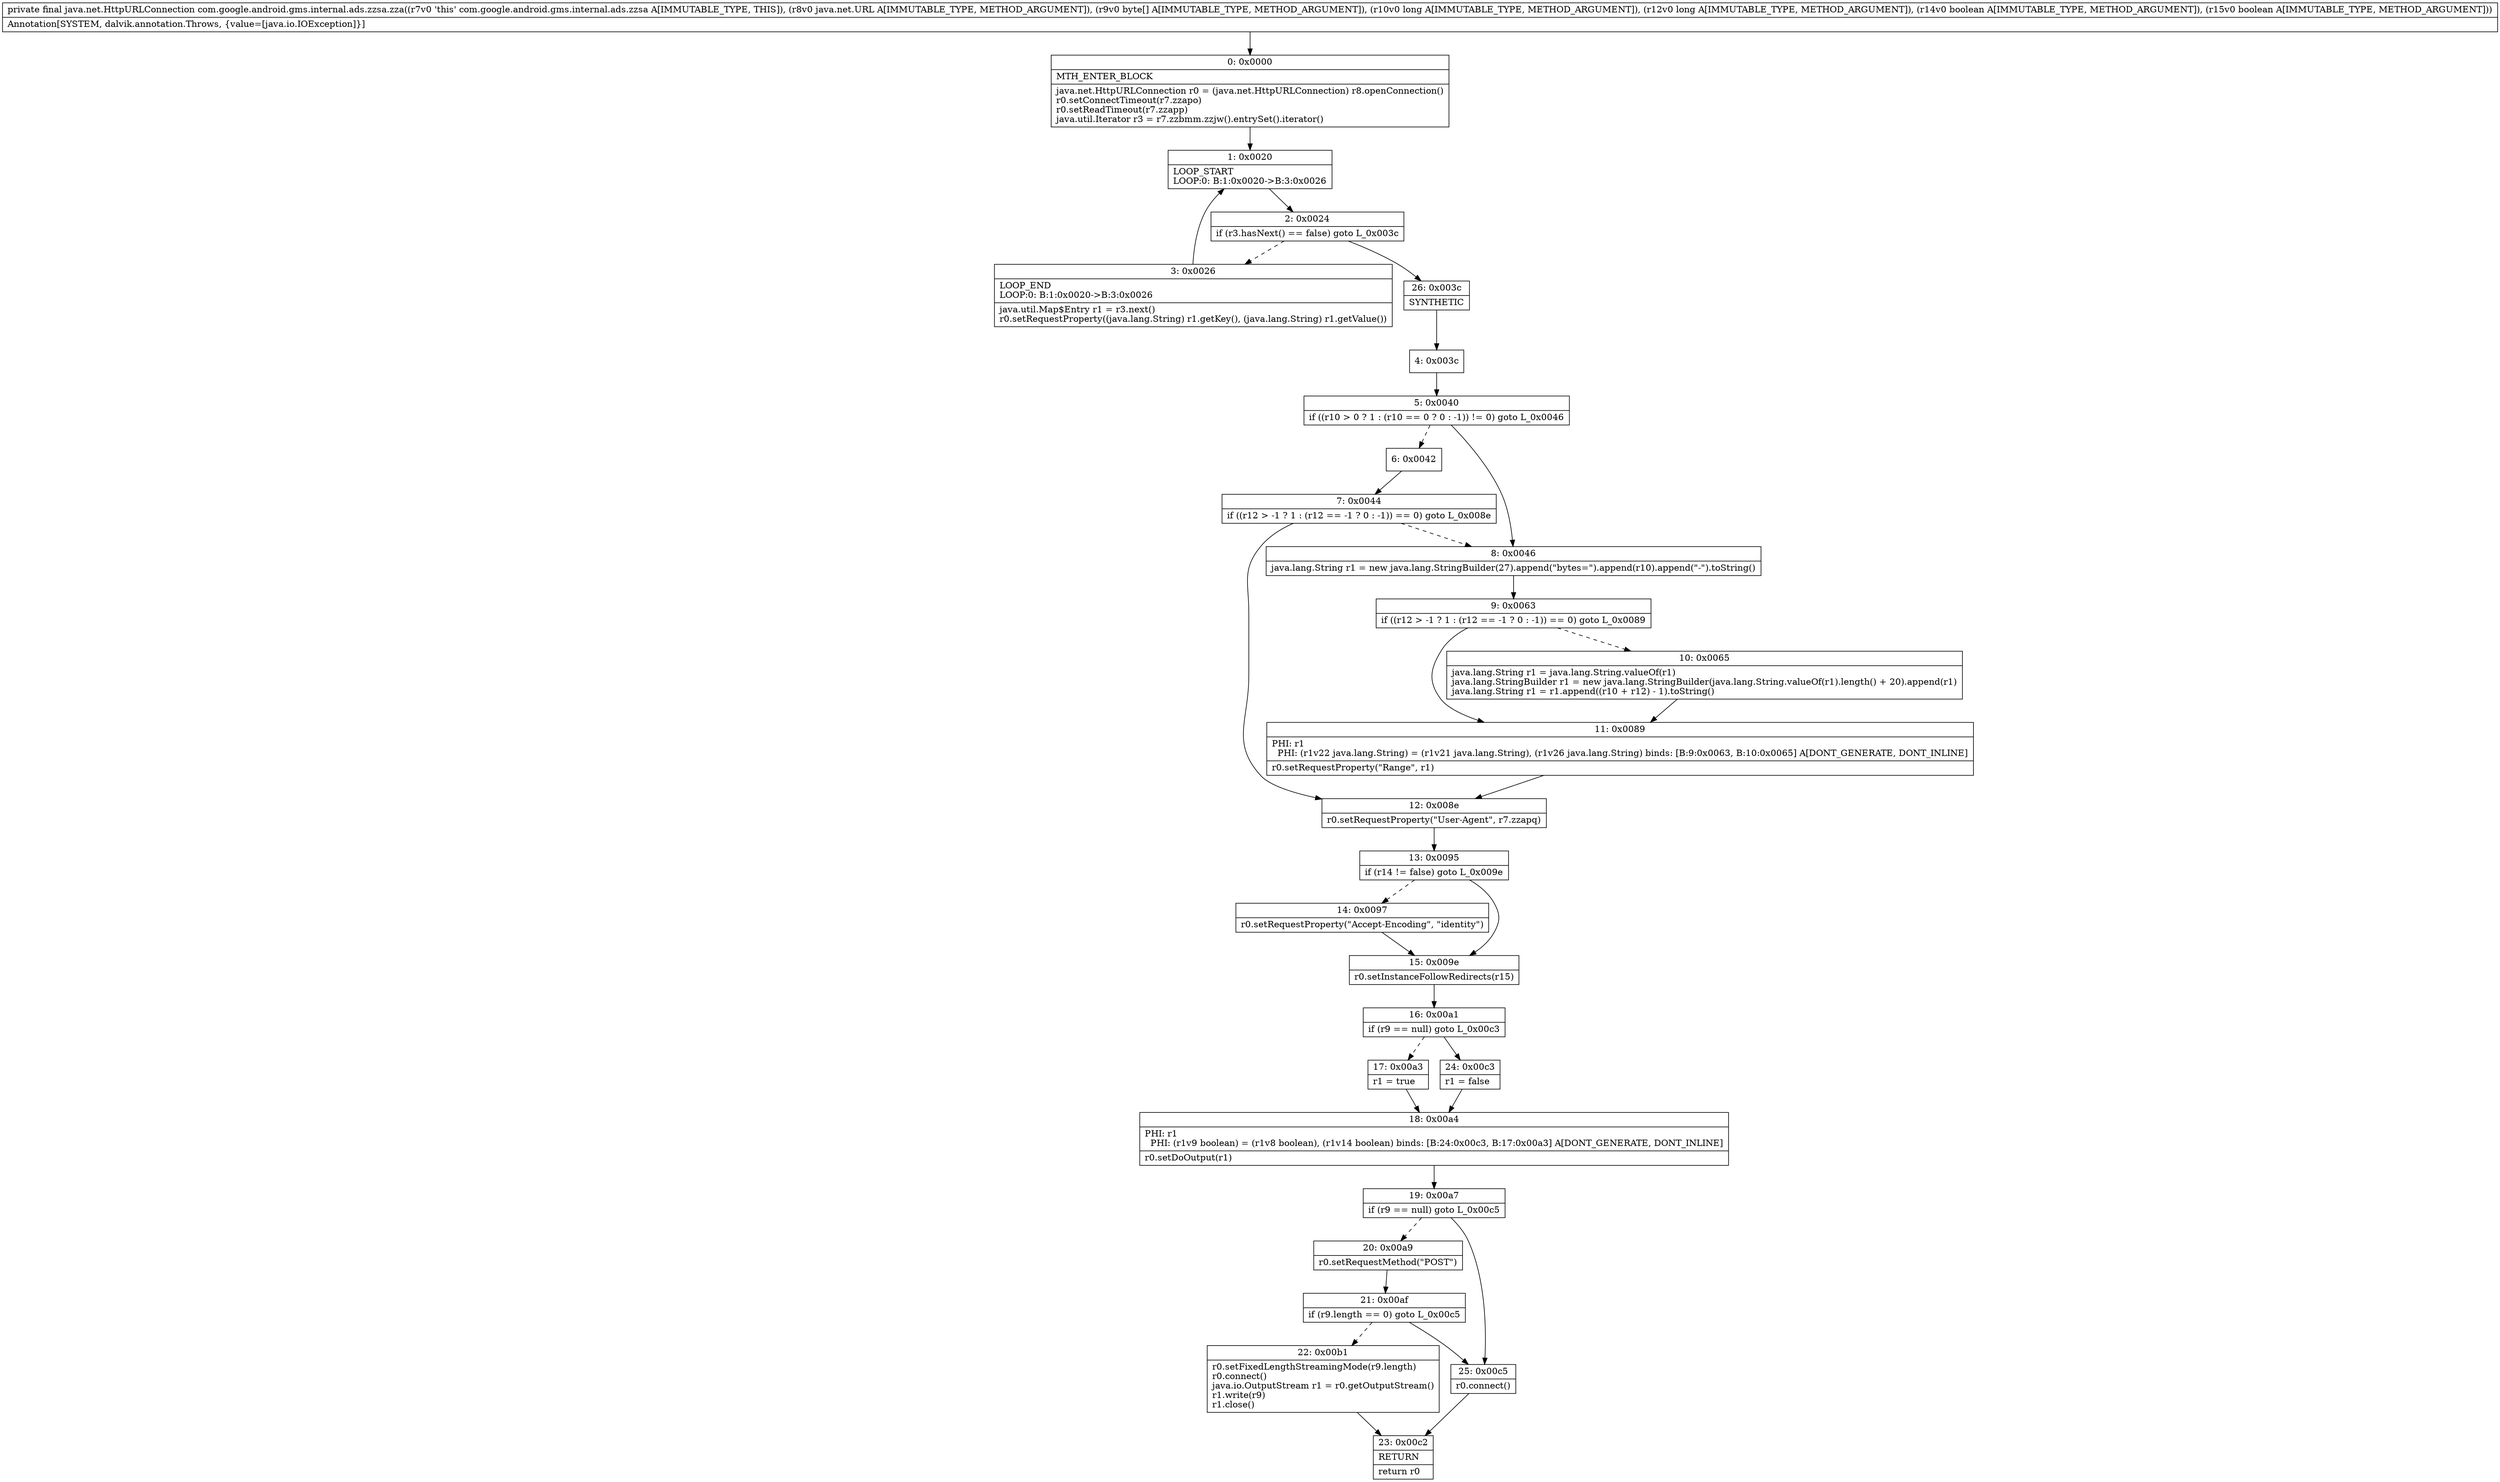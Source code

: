 digraph "CFG forcom.google.android.gms.internal.ads.zzsa.zza(Ljava\/net\/URL;[BJJZZ)Ljava\/net\/HttpURLConnection;" {
Node_0 [shape=record,label="{0\:\ 0x0000|MTH_ENTER_BLOCK\l|java.net.HttpURLConnection r0 = (java.net.HttpURLConnection) r8.openConnection()\lr0.setConnectTimeout(r7.zzapo)\lr0.setReadTimeout(r7.zzapp)\ljava.util.Iterator r3 = r7.zzbmm.zzjw().entrySet().iterator()\l}"];
Node_1 [shape=record,label="{1\:\ 0x0020|LOOP_START\lLOOP:0: B:1:0x0020\-\>B:3:0x0026\l}"];
Node_2 [shape=record,label="{2\:\ 0x0024|if (r3.hasNext() == false) goto L_0x003c\l}"];
Node_3 [shape=record,label="{3\:\ 0x0026|LOOP_END\lLOOP:0: B:1:0x0020\-\>B:3:0x0026\l|java.util.Map$Entry r1 = r3.next()\lr0.setRequestProperty((java.lang.String) r1.getKey(), (java.lang.String) r1.getValue())\l}"];
Node_4 [shape=record,label="{4\:\ 0x003c}"];
Node_5 [shape=record,label="{5\:\ 0x0040|if ((r10 \> 0 ? 1 : (r10 == 0 ? 0 : \-1)) != 0) goto L_0x0046\l}"];
Node_6 [shape=record,label="{6\:\ 0x0042}"];
Node_7 [shape=record,label="{7\:\ 0x0044|if ((r12 \> \-1 ? 1 : (r12 == \-1 ? 0 : \-1)) == 0) goto L_0x008e\l}"];
Node_8 [shape=record,label="{8\:\ 0x0046|java.lang.String r1 = new java.lang.StringBuilder(27).append(\"bytes=\").append(r10).append(\"\-\").toString()\l}"];
Node_9 [shape=record,label="{9\:\ 0x0063|if ((r12 \> \-1 ? 1 : (r12 == \-1 ? 0 : \-1)) == 0) goto L_0x0089\l}"];
Node_10 [shape=record,label="{10\:\ 0x0065|java.lang.String r1 = java.lang.String.valueOf(r1)\ljava.lang.StringBuilder r1 = new java.lang.StringBuilder(java.lang.String.valueOf(r1).length() + 20).append(r1)\ljava.lang.String r1 = r1.append((r10 + r12) \- 1).toString()\l}"];
Node_11 [shape=record,label="{11\:\ 0x0089|PHI: r1 \l  PHI: (r1v22 java.lang.String) = (r1v21 java.lang.String), (r1v26 java.lang.String) binds: [B:9:0x0063, B:10:0x0065] A[DONT_GENERATE, DONT_INLINE]\l|r0.setRequestProperty(\"Range\", r1)\l}"];
Node_12 [shape=record,label="{12\:\ 0x008e|r0.setRequestProperty(\"User\-Agent\", r7.zzapq)\l}"];
Node_13 [shape=record,label="{13\:\ 0x0095|if (r14 != false) goto L_0x009e\l}"];
Node_14 [shape=record,label="{14\:\ 0x0097|r0.setRequestProperty(\"Accept\-Encoding\", \"identity\")\l}"];
Node_15 [shape=record,label="{15\:\ 0x009e|r0.setInstanceFollowRedirects(r15)\l}"];
Node_16 [shape=record,label="{16\:\ 0x00a1|if (r9 == null) goto L_0x00c3\l}"];
Node_17 [shape=record,label="{17\:\ 0x00a3|r1 = true\l}"];
Node_18 [shape=record,label="{18\:\ 0x00a4|PHI: r1 \l  PHI: (r1v9 boolean) = (r1v8 boolean), (r1v14 boolean) binds: [B:24:0x00c3, B:17:0x00a3] A[DONT_GENERATE, DONT_INLINE]\l|r0.setDoOutput(r1)\l}"];
Node_19 [shape=record,label="{19\:\ 0x00a7|if (r9 == null) goto L_0x00c5\l}"];
Node_20 [shape=record,label="{20\:\ 0x00a9|r0.setRequestMethod(\"POST\")\l}"];
Node_21 [shape=record,label="{21\:\ 0x00af|if (r9.length == 0) goto L_0x00c5\l}"];
Node_22 [shape=record,label="{22\:\ 0x00b1|r0.setFixedLengthStreamingMode(r9.length)\lr0.connect()\ljava.io.OutputStream r1 = r0.getOutputStream()\lr1.write(r9)\lr1.close()\l}"];
Node_23 [shape=record,label="{23\:\ 0x00c2|RETURN\l|return r0\l}"];
Node_24 [shape=record,label="{24\:\ 0x00c3|r1 = false\l}"];
Node_25 [shape=record,label="{25\:\ 0x00c5|r0.connect()\l}"];
Node_26 [shape=record,label="{26\:\ 0x003c|SYNTHETIC\l}"];
MethodNode[shape=record,label="{private final java.net.HttpURLConnection com.google.android.gms.internal.ads.zzsa.zza((r7v0 'this' com.google.android.gms.internal.ads.zzsa A[IMMUTABLE_TYPE, THIS]), (r8v0 java.net.URL A[IMMUTABLE_TYPE, METHOD_ARGUMENT]), (r9v0 byte[] A[IMMUTABLE_TYPE, METHOD_ARGUMENT]), (r10v0 long A[IMMUTABLE_TYPE, METHOD_ARGUMENT]), (r12v0 long A[IMMUTABLE_TYPE, METHOD_ARGUMENT]), (r14v0 boolean A[IMMUTABLE_TYPE, METHOD_ARGUMENT]), (r15v0 boolean A[IMMUTABLE_TYPE, METHOD_ARGUMENT]))  | Annotation[SYSTEM, dalvik.annotation.Throws, \{value=[java.io.IOException]\}]\l}"];
MethodNode -> Node_0;
Node_0 -> Node_1;
Node_1 -> Node_2;
Node_2 -> Node_3[style=dashed];
Node_2 -> Node_26;
Node_3 -> Node_1;
Node_4 -> Node_5;
Node_5 -> Node_6[style=dashed];
Node_5 -> Node_8;
Node_6 -> Node_7;
Node_7 -> Node_8[style=dashed];
Node_7 -> Node_12;
Node_8 -> Node_9;
Node_9 -> Node_10[style=dashed];
Node_9 -> Node_11;
Node_10 -> Node_11;
Node_11 -> Node_12;
Node_12 -> Node_13;
Node_13 -> Node_14[style=dashed];
Node_13 -> Node_15;
Node_14 -> Node_15;
Node_15 -> Node_16;
Node_16 -> Node_17[style=dashed];
Node_16 -> Node_24;
Node_17 -> Node_18;
Node_18 -> Node_19;
Node_19 -> Node_20[style=dashed];
Node_19 -> Node_25;
Node_20 -> Node_21;
Node_21 -> Node_22[style=dashed];
Node_21 -> Node_25;
Node_22 -> Node_23;
Node_24 -> Node_18;
Node_25 -> Node_23;
Node_26 -> Node_4;
}

